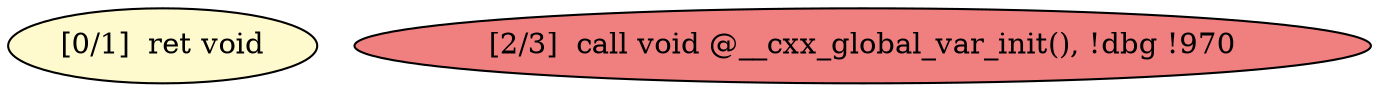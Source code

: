 
digraph G {


node721 [fillcolor=lemonchiffon,label="[0/1]  ret void",shape=ellipse,style=filled ]
node720 [fillcolor=lightcoral,label="[2/3]  call void @__cxx_global_var_init(), !dbg !970",shape=ellipse,style=filled ]



}

